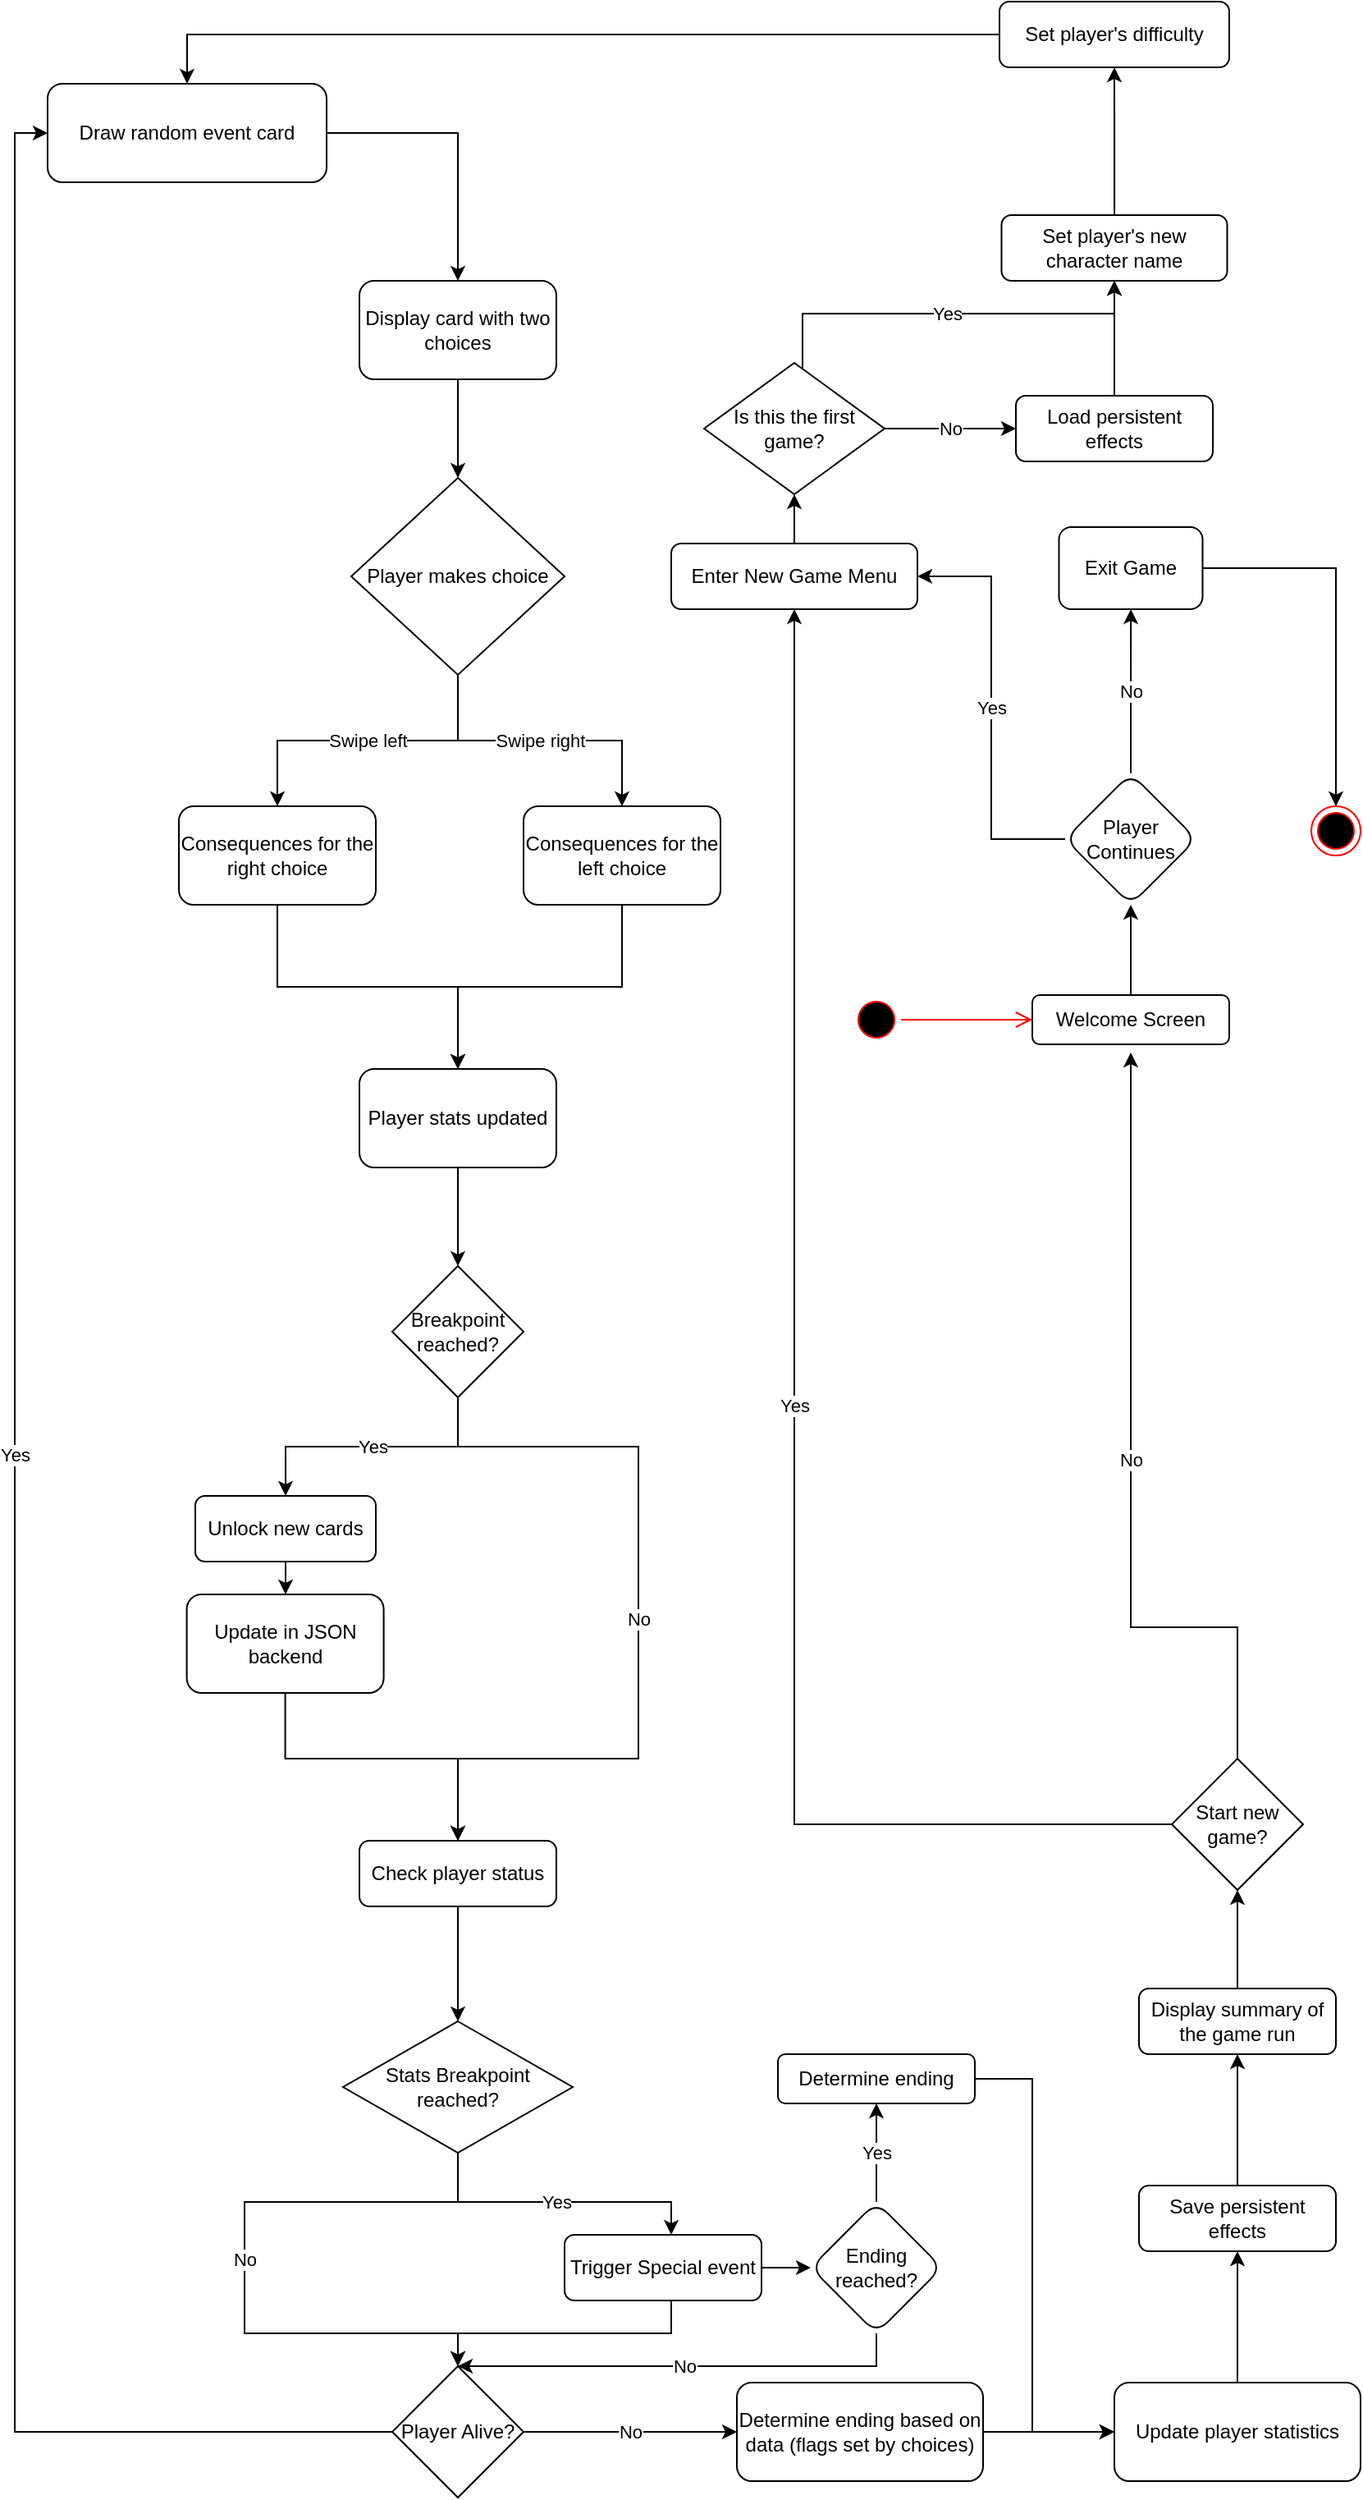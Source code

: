 <mxfile version="26.1.0">
  <diagram name="Page-1" id="EH4sR5zbchp94UQ0pXUU">
    <mxGraphModel dx="1793" dy="968" grid="1" gridSize="10" guides="1" tooltips="1" connect="1" arrows="1" fold="1" page="1" pageScale="1" pageWidth="900" pageHeight="1600" background="none" math="0" shadow="0">
      <root>
        <mxCell id="0" />
        <mxCell id="1" parent="0" />
        <mxCell id="roQCH-J8g7vjqCuINd5_-5" style="edgeStyle=orthogonalEdgeStyle;rounded=0;orthogonalLoop=1;jettySize=auto;html=1;exitX=1;exitY=0.5;exitDx=0;exitDy=0;" edge="1" parent="1" source="roQCH-J8g7vjqCuINd5_-3" target="roQCH-J8g7vjqCuINd5_-6">
          <mxGeometry relative="1" as="geometry">
            <mxPoint x="310.0" y="230" as="targetPoint" />
          </mxGeometry>
        </mxCell>
        <mxCell id="roQCH-J8g7vjqCuINd5_-3" value="Draw random event card" style="rounded=1;whiteSpace=wrap;html=1;" vertex="1" parent="1">
          <mxGeometry x="60" y="80" width="170" height="60" as="geometry" />
        </mxCell>
        <mxCell id="roQCH-J8g7vjqCuINd5_-7" style="edgeStyle=orthogonalEdgeStyle;rounded=0;orthogonalLoop=1;jettySize=auto;html=1;" edge="1" parent="1" source="roQCH-J8g7vjqCuINd5_-6" target="roQCH-J8g7vjqCuINd5_-8">
          <mxGeometry relative="1" as="geometry">
            <mxPoint x="310.0" y="330" as="targetPoint" />
          </mxGeometry>
        </mxCell>
        <mxCell id="roQCH-J8g7vjqCuINd5_-6" value="Display card with two choices" style="rounded=1;whiteSpace=wrap;html=1;" vertex="1" parent="1">
          <mxGeometry x="250.0" y="200" width="120" height="60" as="geometry" />
        </mxCell>
        <mxCell id="roQCH-J8g7vjqCuINd5_-10" value="Swipe left" style="edgeStyle=orthogonalEdgeStyle;rounded=0;orthogonalLoop=1;jettySize=auto;html=1;" edge="1" parent="1" source="roQCH-J8g7vjqCuINd5_-8" target="roQCH-J8g7vjqCuINd5_-9">
          <mxGeometry relative="1" as="geometry" />
        </mxCell>
        <mxCell id="roQCH-J8g7vjqCuINd5_-12" value="Swipe right" style="edgeStyle=orthogonalEdgeStyle;rounded=0;orthogonalLoop=1;jettySize=auto;html=1;" edge="1" parent="1" source="roQCH-J8g7vjqCuINd5_-8" target="roQCH-J8g7vjqCuINd5_-11">
          <mxGeometry relative="1" as="geometry" />
        </mxCell>
        <mxCell id="roQCH-J8g7vjqCuINd5_-8" value="Player makes choice" style="rhombus;whiteSpace=wrap;html=1;" vertex="1" parent="1">
          <mxGeometry x="245" y="320" width="130" height="120" as="geometry" />
        </mxCell>
        <mxCell id="roQCH-J8g7vjqCuINd5_-14" value="" style="edgeStyle=orthogonalEdgeStyle;rounded=0;orthogonalLoop=1;jettySize=auto;html=1;" edge="1" parent="1" source="roQCH-J8g7vjqCuINd5_-9" target="roQCH-J8g7vjqCuINd5_-13">
          <mxGeometry relative="1" as="geometry" />
        </mxCell>
        <mxCell id="roQCH-J8g7vjqCuINd5_-9" value="Consequences for the right choice" style="whiteSpace=wrap;html=1;rounded=1;" vertex="1" parent="1">
          <mxGeometry x="140" y="520" width="120" height="60" as="geometry" />
        </mxCell>
        <mxCell id="roQCH-J8g7vjqCuINd5_-15" style="edgeStyle=orthogonalEdgeStyle;rounded=0;orthogonalLoop=1;jettySize=auto;html=1;entryX=0.5;entryY=0;entryDx=0;entryDy=0;" edge="1" parent="1" source="roQCH-J8g7vjqCuINd5_-11" target="roQCH-J8g7vjqCuINd5_-13">
          <mxGeometry relative="1" as="geometry" />
        </mxCell>
        <mxCell id="roQCH-J8g7vjqCuINd5_-11" value="Consequences for the left choice" style="whiteSpace=wrap;html=1;rounded=1;" vertex="1" parent="1">
          <mxGeometry x="350" y="520" width="120" height="60" as="geometry" />
        </mxCell>
        <mxCell id="roQCH-J8g7vjqCuINd5_-16" style="edgeStyle=orthogonalEdgeStyle;rounded=0;orthogonalLoop=1;jettySize=auto;html=1;" edge="1" parent="1" source="roQCH-J8g7vjqCuINd5_-13" target="roQCH-J8g7vjqCuINd5_-17">
          <mxGeometry relative="1" as="geometry">
            <mxPoint x="310.0" y="840" as="targetPoint" />
          </mxGeometry>
        </mxCell>
        <mxCell id="roQCH-J8g7vjqCuINd5_-13" value="Player stats updated" style="whiteSpace=wrap;html=1;rounded=1;" vertex="1" parent="1">
          <mxGeometry x="250" y="680" width="120" height="60" as="geometry" />
        </mxCell>
        <mxCell id="roQCH-J8g7vjqCuINd5_-18" value="Yes" style="edgeStyle=orthogonalEdgeStyle;rounded=0;orthogonalLoop=1;jettySize=auto;html=1;exitX=0.5;exitY=1;exitDx=0;exitDy=0;" edge="1" parent="1" source="roQCH-J8g7vjqCuINd5_-17" target="roQCH-J8g7vjqCuINd5_-19">
          <mxGeometry relative="1" as="geometry">
            <mxPoint x="210.0" y="930.0" as="targetPoint" />
          </mxGeometry>
        </mxCell>
        <mxCell id="roQCH-J8g7vjqCuINd5_-24" value="No" style="edgeStyle=orthogonalEdgeStyle;rounded=0;orthogonalLoop=1;jettySize=auto;html=1;entryX=0.5;entryY=0;entryDx=0;entryDy=0;" edge="1" parent="1" source="roQCH-J8g7vjqCuINd5_-17" target="roQCH-J8g7vjqCuINd5_-22">
          <mxGeometry relative="1" as="geometry">
            <Array as="points">
              <mxPoint x="310" y="910" />
              <mxPoint x="420" y="910" />
              <mxPoint x="420" y="1100" />
              <mxPoint x="310" y="1100" />
            </Array>
          </mxGeometry>
        </mxCell>
        <mxCell id="roQCH-J8g7vjqCuINd5_-17" value="Breakpoint reached?" style="rhombus;whiteSpace=wrap;html=1;" vertex="1" parent="1">
          <mxGeometry x="270.0" y="800" width="80" height="80" as="geometry" />
        </mxCell>
        <mxCell id="roQCH-J8g7vjqCuINd5_-20" style="edgeStyle=orthogonalEdgeStyle;rounded=0;orthogonalLoop=1;jettySize=auto;html=1;exitX=0.5;exitY=1;exitDx=0;exitDy=0;" edge="1" parent="1" source="roQCH-J8g7vjqCuINd5_-19" target="roQCH-J8g7vjqCuINd5_-21">
          <mxGeometry relative="1" as="geometry">
            <mxPoint x="204.793" y="1030.0" as="targetPoint" />
          </mxGeometry>
        </mxCell>
        <mxCell id="roQCH-J8g7vjqCuINd5_-19" value="Unlock new cards" style="rounded=1;whiteSpace=wrap;html=1;" vertex="1" parent="1">
          <mxGeometry x="150" y="940" width="110" height="40" as="geometry" />
        </mxCell>
        <mxCell id="roQCH-J8g7vjqCuINd5_-23" value="" style="edgeStyle=orthogonalEdgeStyle;rounded=0;orthogonalLoop=1;jettySize=auto;html=1;" edge="1" parent="1" source="roQCH-J8g7vjqCuINd5_-21" target="roQCH-J8g7vjqCuINd5_-22">
          <mxGeometry relative="1" as="geometry">
            <Array as="points">
              <mxPoint x="205" y="1100" />
              <mxPoint x="310" y="1100" />
            </Array>
          </mxGeometry>
        </mxCell>
        <mxCell id="roQCH-J8g7vjqCuINd5_-21" value="Update in JSON backend" style="rounded=1;whiteSpace=wrap;html=1;" vertex="1" parent="1">
          <mxGeometry x="144.793" y="1000.0" width="120" height="60" as="geometry" />
        </mxCell>
        <mxCell id="roQCH-J8g7vjqCuINd5_-26" value="" style="edgeStyle=orthogonalEdgeStyle;rounded=0;orthogonalLoop=1;jettySize=auto;html=1;" edge="1" parent="1" source="roQCH-J8g7vjqCuINd5_-22">
          <mxGeometry relative="1" as="geometry">
            <mxPoint x="310" y="1260.0" as="targetPoint" />
          </mxGeometry>
        </mxCell>
        <mxCell id="roQCH-J8g7vjqCuINd5_-22" value="Check player status" style="whiteSpace=wrap;html=1;rounded=1;" vertex="1" parent="1">
          <mxGeometry x="250" y="1150" width="120" height="40" as="geometry" />
        </mxCell>
        <mxCell id="roQCH-J8g7vjqCuINd5_-28" value="Yes" style="edgeStyle=orthogonalEdgeStyle;rounded=0;orthogonalLoop=1;jettySize=auto;html=1;" edge="1" parent="1" source="roQCH-J8g7vjqCuINd5_-27" target="roQCH-J8g7vjqCuINd5_-29">
          <mxGeometry relative="1" as="geometry">
            <mxPoint x="210" y="1400.0" as="targetPoint" />
            <Array as="points">
              <mxPoint x="310" y="1370" />
              <mxPoint x="440" y="1370" />
            </Array>
          </mxGeometry>
        </mxCell>
        <mxCell id="roQCH-J8g7vjqCuINd5_-30" value="No" style="edgeStyle=orthogonalEdgeStyle;rounded=0;orthogonalLoop=1;jettySize=auto;html=1;exitX=0.5;exitY=1;exitDx=0;exitDy=0;entryX=0.5;entryY=0;entryDx=0;entryDy=0;" edge="1" parent="1" source="roQCH-J8g7vjqCuINd5_-27" target="roQCH-J8g7vjqCuINd5_-31">
          <mxGeometry relative="1" as="geometry">
            <mxPoint x="420.0" y="1390.0" as="targetPoint" />
            <Array as="points">
              <mxPoint x="310" y="1370" />
              <mxPoint x="180" y="1370" />
              <mxPoint x="180" y="1450" />
              <mxPoint x="310" y="1450" />
            </Array>
          </mxGeometry>
        </mxCell>
        <mxCell id="roQCH-J8g7vjqCuINd5_-27" value="Stats Breakpoint reached?" style="rhombus;whiteSpace=wrap;html=1;" vertex="1" parent="1">
          <mxGeometry x="240" y="1260" width="140" height="80" as="geometry" />
        </mxCell>
        <mxCell id="roQCH-J8g7vjqCuINd5_-32" value="" style="edgeStyle=orthogonalEdgeStyle;rounded=0;orthogonalLoop=1;jettySize=auto;html=1;" edge="1" parent="1" source="roQCH-J8g7vjqCuINd5_-29" target="roQCH-J8g7vjqCuINd5_-31">
          <mxGeometry relative="1" as="geometry">
            <Array as="points">
              <mxPoint x="440" y="1450" />
              <mxPoint x="310" y="1450" />
            </Array>
          </mxGeometry>
        </mxCell>
        <mxCell id="roQCH-J8g7vjqCuINd5_-89" value="" style="edgeStyle=orthogonalEdgeStyle;rounded=0;orthogonalLoop=1;jettySize=auto;html=1;" edge="1" parent="1" source="roQCH-J8g7vjqCuINd5_-29" target="roQCH-J8g7vjqCuINd5_-88">
          <mxGeometry relative="1" as="geometry" />
        </mxCell>
        <mxCell id="roQCH-J8g7vjqCuINd5_-29" value="Trigger Special event" style="rounded=1;whiteSpace=wrap;html=1;" vertex="1" parent="1">
          <mxGeometry x="375" y="1390" width="120" height="40" as="geometry" />
        </mxCell>
        <mxCell id="roQCH-J8g7vjqCuINd5_-33" value="Yes" style="edgeStyle=orthogonalEdgeStyle;rounded=0;orthogonalLoop=1;jettySize=auto;html=1;entryX=0;entryY=0.5;entryDx=0;entryDy=0;" edge="1" parent="1" source="roQCH-J8g7vjqCuINd5_-31" target="roQCH-J8g7vjqCuINd5_-3">
          <mxGeometry relative="1" as="geometry" />
        </mxCell>
        <mxCell id="roQCH-J8g7vjqCuINd5_-34" value="No" style="edgeStyle=orthogonalEdgeStyle;rounded=0;orthogonalLoop=1;jettySize=auto;html=1;exitX=1;exitY=0.5;exitDx=0;exitDy=0;" edge="1" parent="1" source="roQCH-J8g7vjqCuINd5_-31" target="roQCH-J8g7vjqCuINd5_-35">
          <mxGeometry relative="1" as="geometry">
            <mxPoint x="540" y="1510" as="targetPoint" />
          </mxGeometry>
        </mxCell>
        <mxCell id="roQCH-J8g7vjqCuINd5_-31" value="Player Alive?" style="rhombus;whiteSpace=wrap;html=1;rounded=0;" vertex="1" parent="1">
          <mxGeometry x="270" y="1470" width="80" height="80" as="geometry" />
        </mxCell>
        <mxCell id="roQCH-J8g7vjqCuINd5_-37" value="" style="edgeStyle=orthogonalEdgeStyle;rounded=0;orthogonalLoop=1;jettySize=auto;html=1;" edge="1" parent="1" source="roQCH-J8g7vjqCuINd5_-35" target="roQCH-J8g7vjqCuINd5_-36">
          <mxGeometry relative="1" as="geometry" />
        </mxCell>
        <mxCell id="roQCH-J8g7vjqCuINd5_-35" value="Determine ending based on data (flags set by choices)" style="rounded=1;whiteSpace=wrap;html=1;" vertex="1" parent="1">
          <mxGeometry x="480" y="1480" width="150" height="60" as="geometry" />
        </mxCell>
        <mxCell id="roQCH-J8g7vjqCuINd5_-39" value="" style="edgeStyle=orthogonalEdgeStyle;rounded=0;orthogonalLoop=1;jettySize=auto;html=1;" edge="1" parent="1" source="roQCH-J8g7vjqCuINd5_-36" target="roQCH-J8g7vjqCuINd5_-38">
          <mxGeometry relative="1" as="geometry" />
        </mxCell>
        <mxCell id="roQCH-J8g7vjqCuINd5_-36" value="Update player statistics" style="rounded=1;whiteSpace=wrap;html=1;" vertex="1" parent="1">
          <mxGeometry x="710" y="1480" width="150" height="60" as="geometry" />
        </mxCell>
        <mxCell id="roQCH-J8g7vjqCuINd5_-41" value="" style="edgeStyle=orthogonalEdgeStyle;rounded=0;orthogonalLoop=1;jettySize=auto;html=1;" edge="1" parent="1" source="roQCH-J8g7vjqCuINd5_-38" target="roQCH-J8g7vjqCuINd5_-40">
          <mxGeometry relative="1" as="geometry" />
        </mxCell>
        <mxCell id="roQCH-J8g7vjqCuINd5_-38" value="Save persistent effects" style="whiteSpace=wrap;html=1;rounded=1;" vertex="1" parent="1">
          <mxGeometry x="725" y="1360" width="120" height="40" as="geometry" />
        </mxCell>
        <mxCell id="roQCH-J8g7vjqCuINd5_-43" value="" style="edgeStyle=orthogonalEdgeStyle;rounded=0;orthogonalLoop=1;jettySize=auto;html=1;" edge="1" parent="1" source="roQCH-J8g7vjqCuINd5_-40" target="roQCH-J8g7vjqCuINd5_-42">
          <mxGeometry relative="1" as="geometry" />
        </mxCell>
        <mxCell id="roQCH-J8g7vjqCuINd5_-40" value="Display summary of the game run" style="whiteSpace=wrap;html=1;rounded=1;" vertex="1" parent="1">
          <mxGeometry x="725" y="1240" width="120" height="40" as="geometry" />
        </mxCell>
        <mxCell id="roQCH-J8g7vjqCuINd5_-45" value="No" style="edgeStyle=orthogonalEdgeStyle;rounded=0;orthogonalLoop=1;jettySize=auto;html=1;" edge="1" parent="1" source="roQCH-J8g7vjqCuINd5_-42">
          <mxGeometry relative="1" as="geometry">
            <mxPoint x="720" y="670" as="targetPoint" />
            <Array as="points">
              <mxPoint x="785" y="1020" />
              <mxPoint x="720" y="1020" />
            </Array>
          </mxGeometry>
        </mxCell>
        <mxCell id="roQCH-J8g7vjqCuINd5_-58" value="Yes" style="edgeStyle=orthogonalEdgeStyle;rounded=0;orthogonalLoop=1;jettySize=auto;html=1;exitX=0;exitY=0.5;exitDx=0;exitDy=0;entryX=0.5;entryY=1;entryDx=0;entryDy=0;" edge="1" parent="1" source="roQCH-J8g7vjqCuINd5_-42" target="roQCH-J8g7vjqCuINd5_-55">
          <mxGeometry relative="1" as="geometry" />
        </mxCell>
        <mxCell id="roQCH-J8g7vjqCuINd5_-42" value="Start new game?" style="rhombus;whiteSpace=wrap;html=1;rounded=0;" vertex="1" parent="1">
          <mxGeometry x="745" y="1100" width="80" height="80" as="geometry" />
        </mxCell>
        <mxCell id="roQCH-J8g7vjqCuINd5_-48" value="" style="ellipse;html=1;shape=endState;fillColor=#000000;strokeColor=#ff0000;" vertex="1" parent="1">
          <mxGeometry x="830" y="520" width="30" height="30" as="geometry" />
        </mxCell>
        <mxCell id="roQCH-J8g7vjqCuINd5_-71" style="edgeStyle=orthogonalEdgeStyle;rounded=0;orthogonalLoop=1;jettySize=auto;html=1;" edge="1" parent="1" source="roQCH-J8g7vjqCuINd5_-55" target="roQCH-J8g7vjqCuINd5_-76">
          <mxGeometry relative="1" as="geometry">
            <mxPoint x="515" y="290" as="targetPoint" />
          </mxGeometry>
        </mxCell>
        <mxCell id="roQCH-J8g7vjqCuINd5_-55" value="Enter New Game Menu" style="rounded=1;whiteSpace=wrap;html=1;" vertex="1" parent="1">
          <mxGeometry x="440" y="360" width="150" height="40" as="geometry" />
        </mxCell>
        <mxCell id="roQCH-J8g7vjqCuINd5_-62" value="" style="ellipse;html=1;shape=startState;fillColor=#000000;strokeColor=#ff0000;" vertex="1" parent="1">
          <mxGeometry x="550" y="635" width="30" height="30" as="geometry" />
        </mxCell>
        <mxCell id="roQCH-J8g7vjqCuINd5_-63" value="" style="edgeStyle=orthogonalEdgeStyle;html=1;verticalAlign=bottom;endArrow=open;endSize=8;strokeColor=#ff0000;rounded=0;entryX=0;entryY=0.5;entryDx=0;entryDy=0;" edge="1" source="roQCH-J8g7vjqCuINd5_-62" parent="1" target="roQCH-J8g7vjqCuINd5_-64">
          <mxGeometry relative="1" as="geometry">
            <mxPoint x="720" y="665" as="targetPoint" />
          </mxGeometry>
        </mxCell>
        <mxCell id="roQCH-J8g7vjqCuINd5_-66" value="" style="edgeStyle=orthogonalEdgeStyle;rounded=0;orthogonalLoop=1;jettySize=auto;html=1;" edge="1" parent="1" source="roQCH-J8g7vjqCuINd5_-64" target="roQCH-J8g7vjqCuINd5_-65">
          <mxGeometry relative="1" as="geometry" />
        </mxCell>
        <mxCell id="roQCH-J8g7vjqCuINd5_-64" value="Welcome Screen" style="rounded=1;whiteSpace=wrap;html=1;" vertex="1" parent="1">
          <mxGeometry x="660" y="635" width="120" height="30" as="geometry" />
        </mxCell>
        <mxCell id="roQCH-J8g7vjqCuINd5_-68" value="No" style="edgeStyle=orthogonalEdgeStyle;rounded=0;orthogonalLoop=1;jettySize=auto;html=1;" edge="1" parent="1" source="roQCH-J8g7vjqCuINd5_-65" target="roQCH-J8g7vjqCuINd5_-67">
          <mxGeometry relative="1" as="geometry" />
        </mxCell>
        <mxCell id="roQCH-J8g7vjqCuINd5_-70" value="Yes" style="edgeStyle=orthogonalEdgeStyle;rounded=0;orthogonalLoop=1;jettySize=auto;html=1;entryX=1;entryY=0.5;entryDx=0;entryDy=0;" edge="1" parent="1" source="roQCH-J8g7vjqCuINd5_-65" target="roQCH-J8g7vjqCuINd5_-55">
          <mxGeometry relative="1" as="geometry" />
        </mxCell>
        <mxCell id="roQCH-J8g7vjqCuINd5_-65" value="Player Continues" style="rhombus;whiteSpace=wrap;html=1;rounded=1;" vertex="1" parent="1">
          <mxGeometry x="680" y="500" width="80" height="80" as="geometry" />
        </mxCell>
        <mxCell id="roQCH-J8g7vjqCuINd5_-69" style="edgeStyle=orthogonalEdgeStyle;rounded=0;orthogonalLoop=1;jettySize=auto;html=1;entryX=0.5;entryY=0;entryDx=0;entryDy=0;" edge="1" parent="1" source="roQCH-J8g7vjqCuINd5_-67" target="roQCH-J8g7vjqCuINd5_-48">
          <mxGeometry relative="1" as="geometry">
            <mxPoint x="862.5" y="740" as="targetPoint" />
            <Array as="points">
              <mxPoint x="845" y="375" />
            </Array>
          </mxGeometry>
        </mxCell>
        <mxCell id="roQCH-J8g7vjqCuINd5_-67" value="Exit Game" style="whiteSpace=wrap;html=1;rounded=1;" vertex="1" parent="1">
          <mxGeometry x="676.25" y="350" width="87.5" height="50" as="geometry" />
        </mxCell>
        <mxCell id="roQCH-J8g7vjqCuINd5_-78" value="No" style="edgeStyle=orthogonalEdgeStyle;rounded=0;orthogonalLoop=1;jettySize=auto;html=1;" edge="1" parent="1" source="roQCH-J8g7vjqCuINd5_-76" target="roQCH-J8g7vjqCuINd5_-77">
          <mxGeometry relative="1" as="geometry" />
        </mxCell>
        <mxCell id="roQCH-J8g7vjqCuINd5_-83" value="Yes" style="edgeStyle=orthogonalEdgeStyle;rounded=0;orthogonalLoop=1;jettySize=auto;html=1;" edge="1" parent="1" source="roQCH-J8g7vjqCuINd5_-76" target="roQCH-J8g7vjqCuINd5_-82">
          <mxGeometry relative="1" as="geometry">
            <Array as="points">
              <mxPoint x="520" y="220" />
              <mxPoint x="710" y="220" />
            </Array>
          </mxGeometry>
        </mxCell>
        <mxCell id="roQCH-J8g7vjqCuINd5_-76" value="Is this the first game?" style="rhombus;whiteSpace=wrap;html=1;" vertex="1" parent="1">
          <mxGeometry x="460" y="250" width="110" height="80" as="geometry" />
        </mxCell>
        <mxCell id="roQCH-J8g7vjqCuINd5_-86" style="edgeStyle=orthogonalEdgeStyle;rounded=0;orthogonalLoop=1;jettySize=auto;html=1;entryX=0.5;entryY=1;entryDx=0;entryDy=0;" edge="1" parent="1" source="roQCH-J8g7vjqCuINd5_-77" target="roQCH-J8g7vjqCuINd5_-82">
          <mxGeometry relative="1" as="geometry" />
        </mxCell>
        <mxCell id="roQCH-J8g7vjqCuINd5_-77" value="Load persistent effects" style="whiteSpace=wrap;html=1;rounded=1;" vertex="1" parent="1">
          <mxGeometry x="650" y="270" width="120" height="40" as="geometry" />
        </mxCell>
        <mxCell id="roQCH-J8g7vjqCuINd5_-85" value="" style="edgeStyle=orthogonalEdgeStyle;rounded=0;orthogonalLoop=1;jettySize=auto;html=1;" edge="1" parent="1" source="roQCH-J8g7vjqCuINd5_-82" target="roQCH-J8g7vjqCuINd5_-84">
          <mxGeometry relative="1" as="geometry" />
        </mxCell>
        <mxCell id="roQCH-J8g7vjqCuINd5_-82" value="Set player&#39;s new character name" style="whiteSpace=wrap;html=1;rounded=1;" vertex="1" parent="1">
          <mxGeometry x="641.25" y="160" width="137.5" height="40" as="geometry" />
        </mxCell>
        <mxCell id="roQCH-J8g7vjqCuINd5_-87" style="edgeStyle=orthogonalEdgeStyle;rounded=0;orthogonalLoop=1;jettySize=auto;html=1;exitX=0;exitY=0.5;exitDx=0;exitDy=0;entryX=0.5;entryY=0;entryDx=0;entryDy=0;" edge="1" parent="1" source="roQCH-J8g7vjqCuINd5_-84" target="roQCH-J8g7vjqCuINd5_-3">
          <mxGeometry relative="1" as="geometry">
            <Array as="points">
              <mxPoint x="145" y="50" />
            </Array>
          </mxGeometry>
        </mxCell>
        <mxCell id="roQCH-J8g7vjqCuINd5_-84" value="Set player&#39;s difficulty" style="whiteSpace=wrap;html=1;rounded=1;" vertex="1" parent="1">
          <mxGeometry x="640" y="30" width="140" height="40" as="geometry" />
        </mxCell>
        <mxCell id="roQCH-J8g7vjqCuINd5_-90" value="No" style="edgeStyle=orthogonalEdgeStyle;rounded=0;orthogonalLoop=1;jettySize=auto;html=1;exitX=0.5;exitY=1;exitDx=0;exitDy=0;entryX=0.5;entryY=0;entryDx=0;entryDy=0;" edge="1" parent="1" source="roQCH-J8g7vjqCuINd5_-88" target="roQCH-J8g7vjqCuINd5_-31">
          <mxGeometry relative="1" as="geometry">
            <Array as="points">
              <mxPoint x="565" y="1470" />
            </Array>
          </mxGeometry>
        </mxCell>
        <mxCell id="roQCH-J8g7vjqCuINd5_-93" value="Yes" style="edgeStyle=orthogonalEdgeStyle;rounded=0;orthogonalLoop=1;jettySize=auto;html=1;" edge="1" parent="1" source="roQCH-J8g7vjqCuINd5_-88" target="roQCH-J8g7vjqCuINd5_-92">
          <mxGeometry relative="1" as="geometry" />
        </mxCell>
        <mxCell id="roQCH-J8g7vjqCuINd5_-88" value="Ending reached?" style="rhombus;whiteSpace=wrap;html=1;rounded=1;" vertex="1" parent="1">
          <mxGeometry x="525" y="1370" width="80" height="80" as="geometry" />
        </mxCell>
        <mxCell id="roQCH-J8g7vjqCuINd5_-94" style="edgeStyle=orthogonalEdgeStyle;rounded=0;orthogonalLoop=1;jettySize=auto;html=1;entryX=0;entryY=0.5;entryDx=0;entryDy=0;" edge="1" parent="1" source="roQCH-J8g7vjqCuINd5_-92" target="roQCH-J8g7vjqCuINd5_-36">
          <mxGeometry relative="1" as="geometry">
            <Array as="points">
              <mxPoint x="660" y="1295" />
              <mxPoint x="660" y="1510" />
            </Array>
          </mxGeometry>
        </mxCell>
        <mxCell id="roQCH-J8g7vjqCuINd5_-92" value="Determine ending" style="whiteSpace=wrap;html=1;rounded=1;" vertex="1" parent="1">
          <mxGeometry x="505" y="1280" width="120" height="30" as="geometry" />
        </mxCell>
      </root>
    </mxGraphModel>
  </diagram>
</mxfile>
